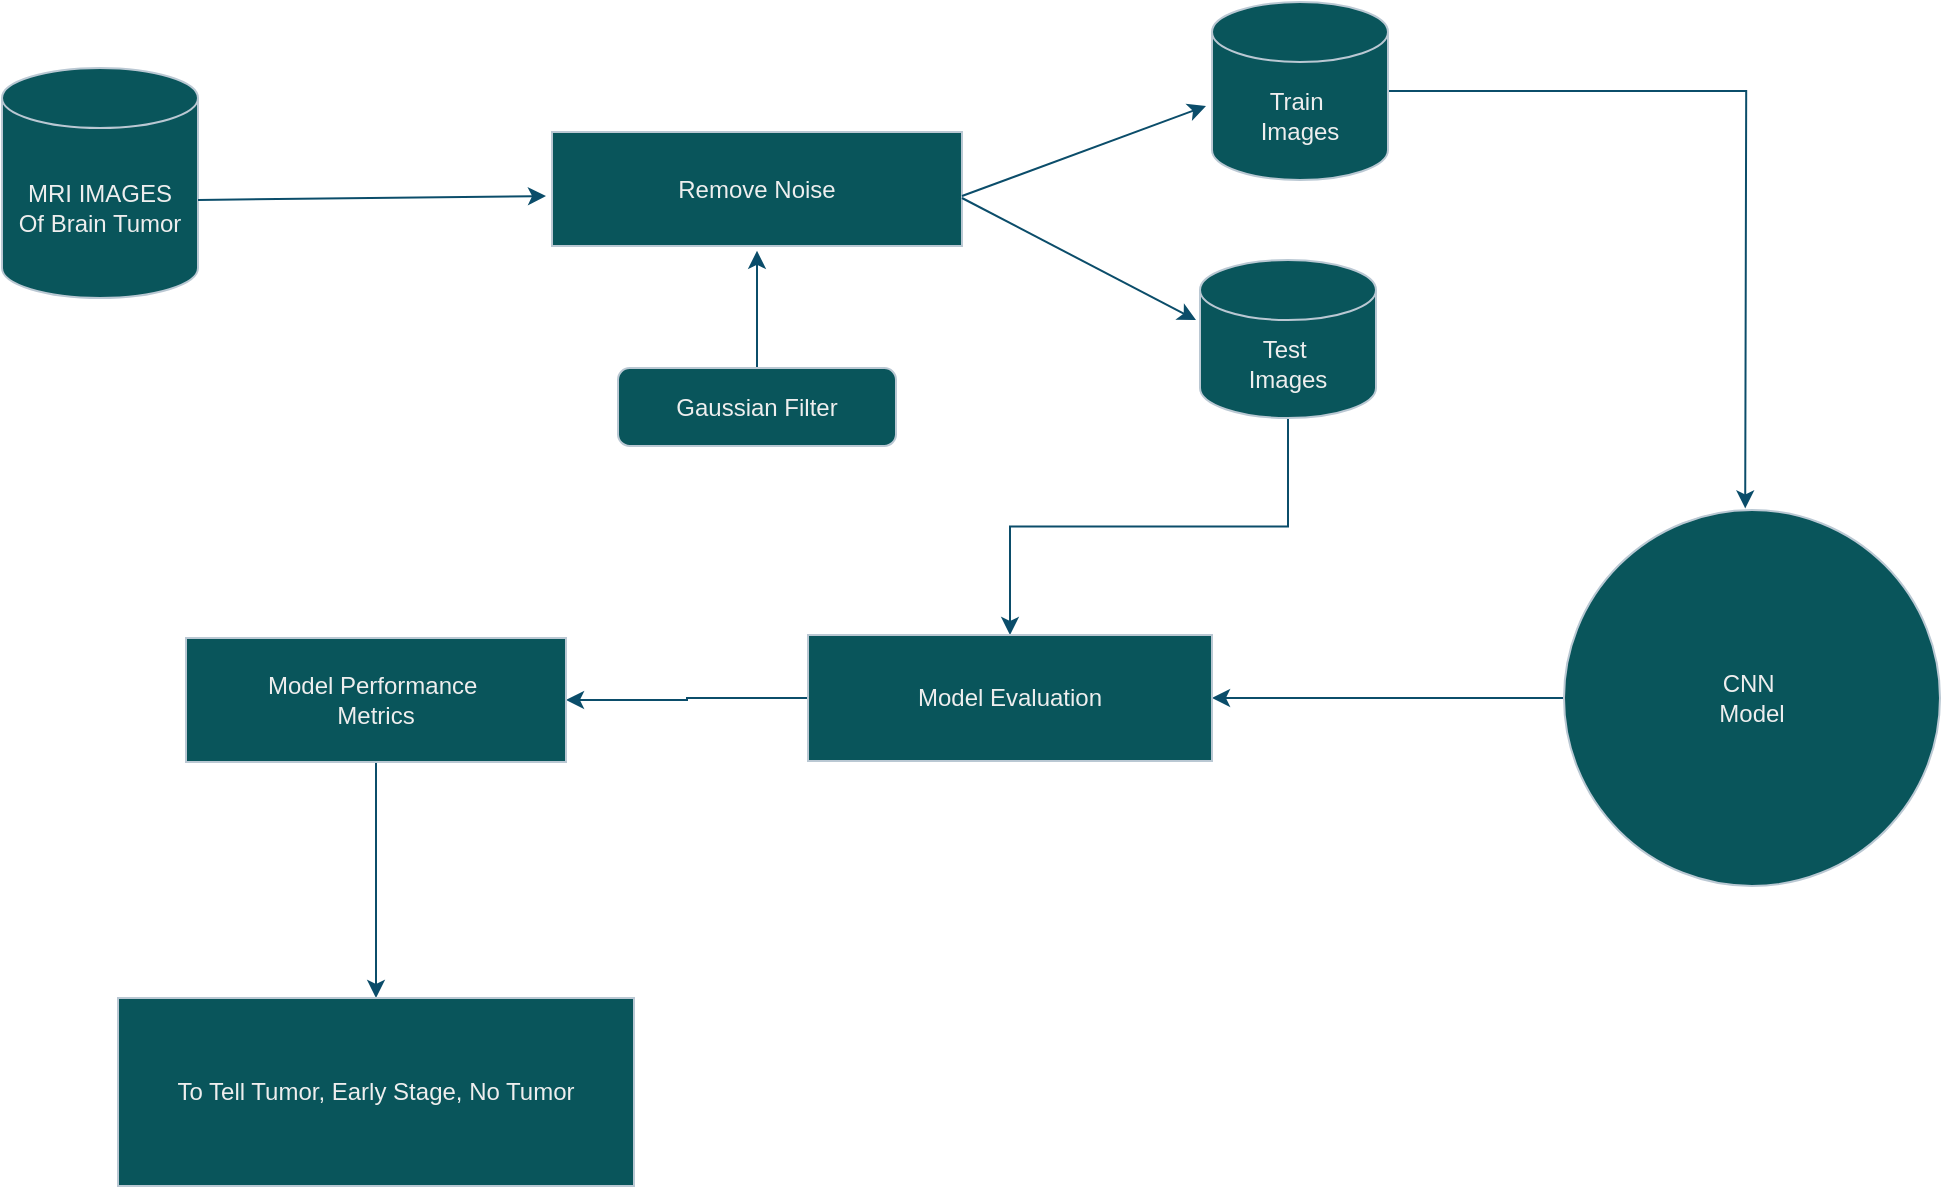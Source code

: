 <mxfile version="21.1.9" type="device">
  <diagram name="Page-1" id="5TuCCYAGfM9SqrPM70GD">
    <mxGraphModel dx="1050" dy="549" grid="0" gridSize="10" guides="1" tooltips="1" connect="1" arrows="1" fold="1" page="1" pageScale="1" pageWidth="1100" pageHeight="850" math="0" shadow="0">
      <root>
        <mxCell id="0" />
        <mxCell id="1" parent="0" />
        <mxCell id="7T8qWPSi5KXuXGnWqWve-1" value="MRI IMAGES&lt;br&gt;Of Brain Tumor" style="shape=cylinder3;whiteSpace=wrap;html=1;boundedLbl=1;backgroundOutline=1;size=15;labelBackgroundColor=none;fillColor=#09555B;strokeColor=#BAC8D3;fontColor=#EEEEEE;" vertex="1" parent="1">
          <mxGeometry x="56" y="68" width="98" height="115" as="geometry" />
        </mxCell>
        <mxCell id="7T8qWPSi5KXuXGnWqWve-2" value="" style="endArrow=classic;html=1;rounded=0;labelBackgroundColor=none;fontColor=default;strokeColor=#0B4D6A;" edge="1" parent="1">
          <mxGeometry width="50" height="50" relative="1" as="geometry">
            <mxPoint x="154" y="134" as="sourcePoint" />
            <mxPoint x="328" y="132" as="targetPoint" />
          </mxGeometry>
        </mxCell>
        <mxCell id="7T8qWPSi5KXuXGnWqWve-3" style="edgeStyle=orthogonalEdgeStyle;rounded=0;orthogonalLoop=1;jettySize=auto;html=1;labelBackgroundColor=none;fontColor=default;strokeColor=#0B4D6A;" edge="1" parent="1" source="7T8qWPSi5KXuXGnWqWve-4">
          <mxGeometry relative="1" as="geometry">
            <mxPoint x="433.5" y="159.4" as="targetPoint" />
          </mxGeometry>
        </mxCell>
        <mxCell id="7T8qWPSi5KXuXGnWqWve-4" value="Gaussian Filter" style="rounded=1;whiteSpace=wrap;html=1;labelBackgroundColor=none;fillColor=#09555B;strokeColor=#BAC8D3;fontColor=#EEEEEE;" vertex="1" parent="1">
          <mxGeometry x="364" y="218" width="139" height="39" as="geometry" />
        </mxCell>
        <mxCell id="7T8qWPSi5KXuXGnWqWve-5" value="Remove Noise" style="rounded=0;whiteSpace=wrap;html=1;labelBackgroundColor=none;fillColor=#09555B;strokeColor=#BAC8D3;fontColor=#EEEEEE;" vertex="1" parent="1">
          <mxGeometry x="331" y="100" width="205" height="57" as="geometry" />
        </mxCell>
        <mxCell id="7T8qWPSi5KXuXGnWqWve-6" value="" style="endArrow=classic;html=1;rounded=0;labelBackgroundColor=none;fontColor=default;strokeColor=#0B4D6A;" edge="1" parent="1">
          <mxGeometry width="50" height="50" relative="1" as="geometry">
            <mxPoint x="536" y="132" as="sourcePoint" />
            <mxPoint x="658" y="87" as="targetPoint" />
          </mxGeometry>
        </mxCell>
        <mxCell id="7T8qWPSi5KXuXGnWqWve-7" value="" style="endArrow=classic;html=1;rounded=0;labelBackgroundColor=none;fontColor=default;strokeColor=#0B4D6A;" edge="1" parent="1">
          <mxGeometry width="50" height="50" relative="1" as="geometry">
            <mxPoint x="536" y="133" as="sourcePoint" />
            <mxPoint x="653" y="194" as="targetPoint" />
          </mxGeometry>
        </mxCell>
        <mxCell id="7T8qWPSi5KXuXGnWqWve-8" style="edgeStyle=orthogonalEdgeStyle;rounded=0;orthogonalLoop=1;jettySize=auto;html=1;labelBackgroundColor=none;fontColor=default;strokeColor=#0B4D6A;" edge="1" parent="1" source="7T8qWPSi5KXuXGnWqWve-9">
          <mxGeometry relative="1" as="geometry">
            <mxPoint x="927.6" y="288.2" as="targetPoint" />
          </mxGeometry>
        </mxCell>
        <mxCell id="7T8qWPSi5KXuXGnWqWve-9" value="Train&amp;nbsp;&lt;br&gt;Images" style="shape=cylinder3;whiteSpace=wrap;html=1;boundedLbl=1;backgroundOutline=1;size=15;labelBackgroundColor=none;fillColor=#09555B;strokeColor=#BAC8D3;fontColor=#EEEEEE;" vertex="1" parent="1">
          <mxGeometry x="661" y="35" width="88" height="89" as="geometry" />
        </mxCell>
        <mxCell id="7T8qWPSi5KXuXGnWqWve-10" style="edgeStyle=orthogonalEdgeStyle;rounded=0;orthogonalLoop=1;jettySize=auto;html=1;entryX=0.5;entryY=0;entryDx=0;entryDy=0;labelBackgroundColor=none;fontColor=default;strokeColor=#0B4D6A;" edge="1" parent="1" source="7T8qWPSi5KXuXGnWqWve-11" target="7T8qWPSi5KXuXGnWqWve-15">
          <mxGeometry relative="1" as="geometry" />
        </mxCell>
        <mxCell id="7T8qWPSi5KXuXGnWqWve-11" value="Test&amp;nbsp;&lt;br&gt;Images" style="shape=cylinder3;whiteSpace=wrap;html=1;boundedLbl=1;backgroundOutline=1;size=15;labelBackgroundColor=none;fillColor=#09555B;strokeColor=#BAC8D3;fontColor=#EEEEEE;" vertex="1" parent="1">
          <mxGeometry x="655" y="164" width="88" height="79" as="geometry" />
        </mxCell>
        <mxCell id="7T8qWPSi5KXuXGnWqWve-12" style="edgeStyle=orthogonalEdgeStyle;rounded=0;orthogonalLoop=1;jettySize=auto;html=1;labelBackgroundColor=none;fontColor=default;strokeColor=#0B4D6A;" edge="1" parent="1" source="7T8qWPSi5KXuXGnWqWve-13" target="7T8qWPSi5KXuXGnWqWve-15">
          <mxGeometry relative="1" as="geometry">
            <mxPoint x="931" y="567.4" as="targetPoint" />
          </mxGeometry>
        </mxCell>
        <mxCell id="7T8qWPSi5KXuXGnWqWve-13" value="CNN&amp;nbsp;&lt;br&gt;Model" style="ellipse;whiteSpace=wrap;html=1;aspect=fixed;labelBackgroundColor=none;fillColor=#09555B;strokeColor=#BAC8D3;fontColor=#EEEEEE;" vertex="1" parent="1">
          <mxGeometry x="837" y="289" width="188" height="188" as="geometry" />
        </mxCell>
        <mxCell id="7T8qWPSi5KXuXGnWqWve-14" value="" style="edgeStyle=orthogonalEdgeStyle;rounded=0;orthogonalLoop=1;jettySize=auto;html=1;labelBackgroundColor=none;fontColor=default;strokeColor=#0B4D6A;" edge="1" parent="1" source="7T8qWPSi5KXuXGnWqWve-15" target="7T8qWPSi5KXuXGnWqWve-17">
          <mxGeometry relative="1" as="geometry" />
        </mxCell>
        <mxCell id="7T8qWPSi5KXuXGnWqWve-15" value="Model Evaluation" style="rounded=0;whiteSpace=wrap;html=1;labelBackgroundColor=none;fillColor=#09555B;strokeColor=#BAC8D3;fontColor=#EEEEEE;" vertex="1" parent="1">
          <mxGeometry x="459" y="351.5" width="202" height="63" as="geometry" />
        </mxCell>
        <mxCell id="7T8qWPSi5KXuXGnWqWve-16" value="" style="edgeStyle=orthogonalEdgeStyle;rounded=0;orthogonalLoop=1;jettySize=auto;html=1;labelBackgroundColor=none;fontColor=default;strokeColor=#0B4D6A;" edge="1" parent="1" source="7T8qWPSi5KXuXGnWqWve-17" target="7T8qWPSi5KXuXGnWqWve-18">
          <mxGeometry relative="1" as="geometry" />
        </mxCell>
        <mxCell id="7T8qWPSi5KXuXGnWqWve-17" value="Model Performance&amp;nbsp;&lt;br&gt;Metrics" style="whiteSpace=wrap;html=1;rounded=0;labelBackgroundColor=none;fillColor=#09555B;strokeColor=#BAC8D3;fontColor=#EEEEEE;" vertex="1" parent="1">
          <mxGeometry x="148" y="353" width="190" height="62" as="geometry" />
        </mxCell>
        <mxCell id="7T8qWPSi5KXuXGnWqWve-18" value="To Tell Tumor, Early Stage, No Tumor" style="whiteSpace=wrap;html=1;rounded=0;labelBackgroundColor=none;fillColor=#09555B;strokeColor=#BAC8D3;fontColor=#EEEEEE;" vertex="1" parent="1">
          <mxGeometry x="114" y="533" width="258" height="94" as="geometry" />
        </mxCell>
      </root>
    </mxGraphModel>
  </diagram>
</mxfile>
